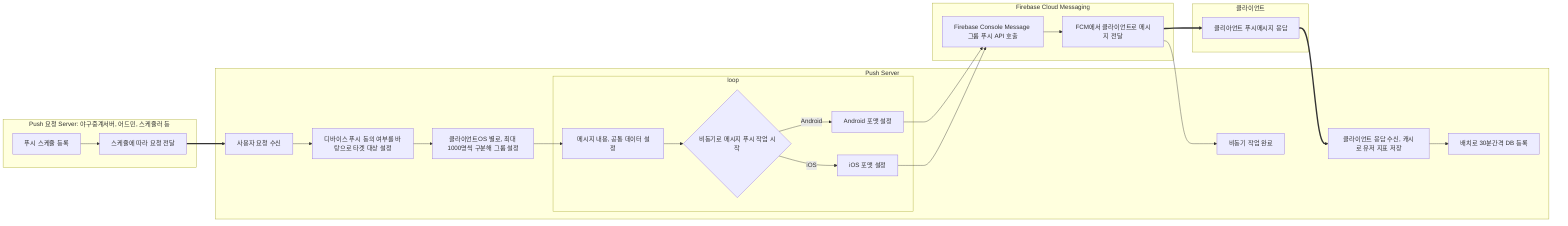 graph LR
    subgraph "Push 요청 Server: 야구중계서버, 어드민, 스케쥴러 등"
        AA[푸시 스케쥴 등록] --> BB[스케쥴에 따라 요청 전달]
    end
    BB ==> A
    subgraph "Push Server"
        U[클라이언트 응답 수신, 캐시로 유저 지표 저장]--> U2[배치로 30분간격 DB 등록]
        A[사용자 요청 수신]
        A --> B[디바이스 푸시 동의 여부를 바탕으로 타겟 대상 설정]
        B --> C[클라이언트OS 별로, 최대 1000명씩 구분해 그룹 설정]
        C --> D[메시지 내용, 공통 데이터 설정]
        subgraph loop
            D --> E{비동기로 메시지 푸시 작업 시작}
            E --> |Android| G[Android 포맷 설정]
            E --> |iOS| H[iOS 포맷 설정]
        end
        J[비동기 작업 완료]
    end
    subgraph "Firebase Cloud Messaging"
        G --> K[Firebase Console Message 그룹 푸시 API 호출]
        H --> K
        K --> L[FCM에서 클라이언트로 메시지 전달]
        L --> J
    end
    subgraph "클라이언트"
        L ==> M[클리아언트 푸시메시지 응답]
    end
    M ==> U